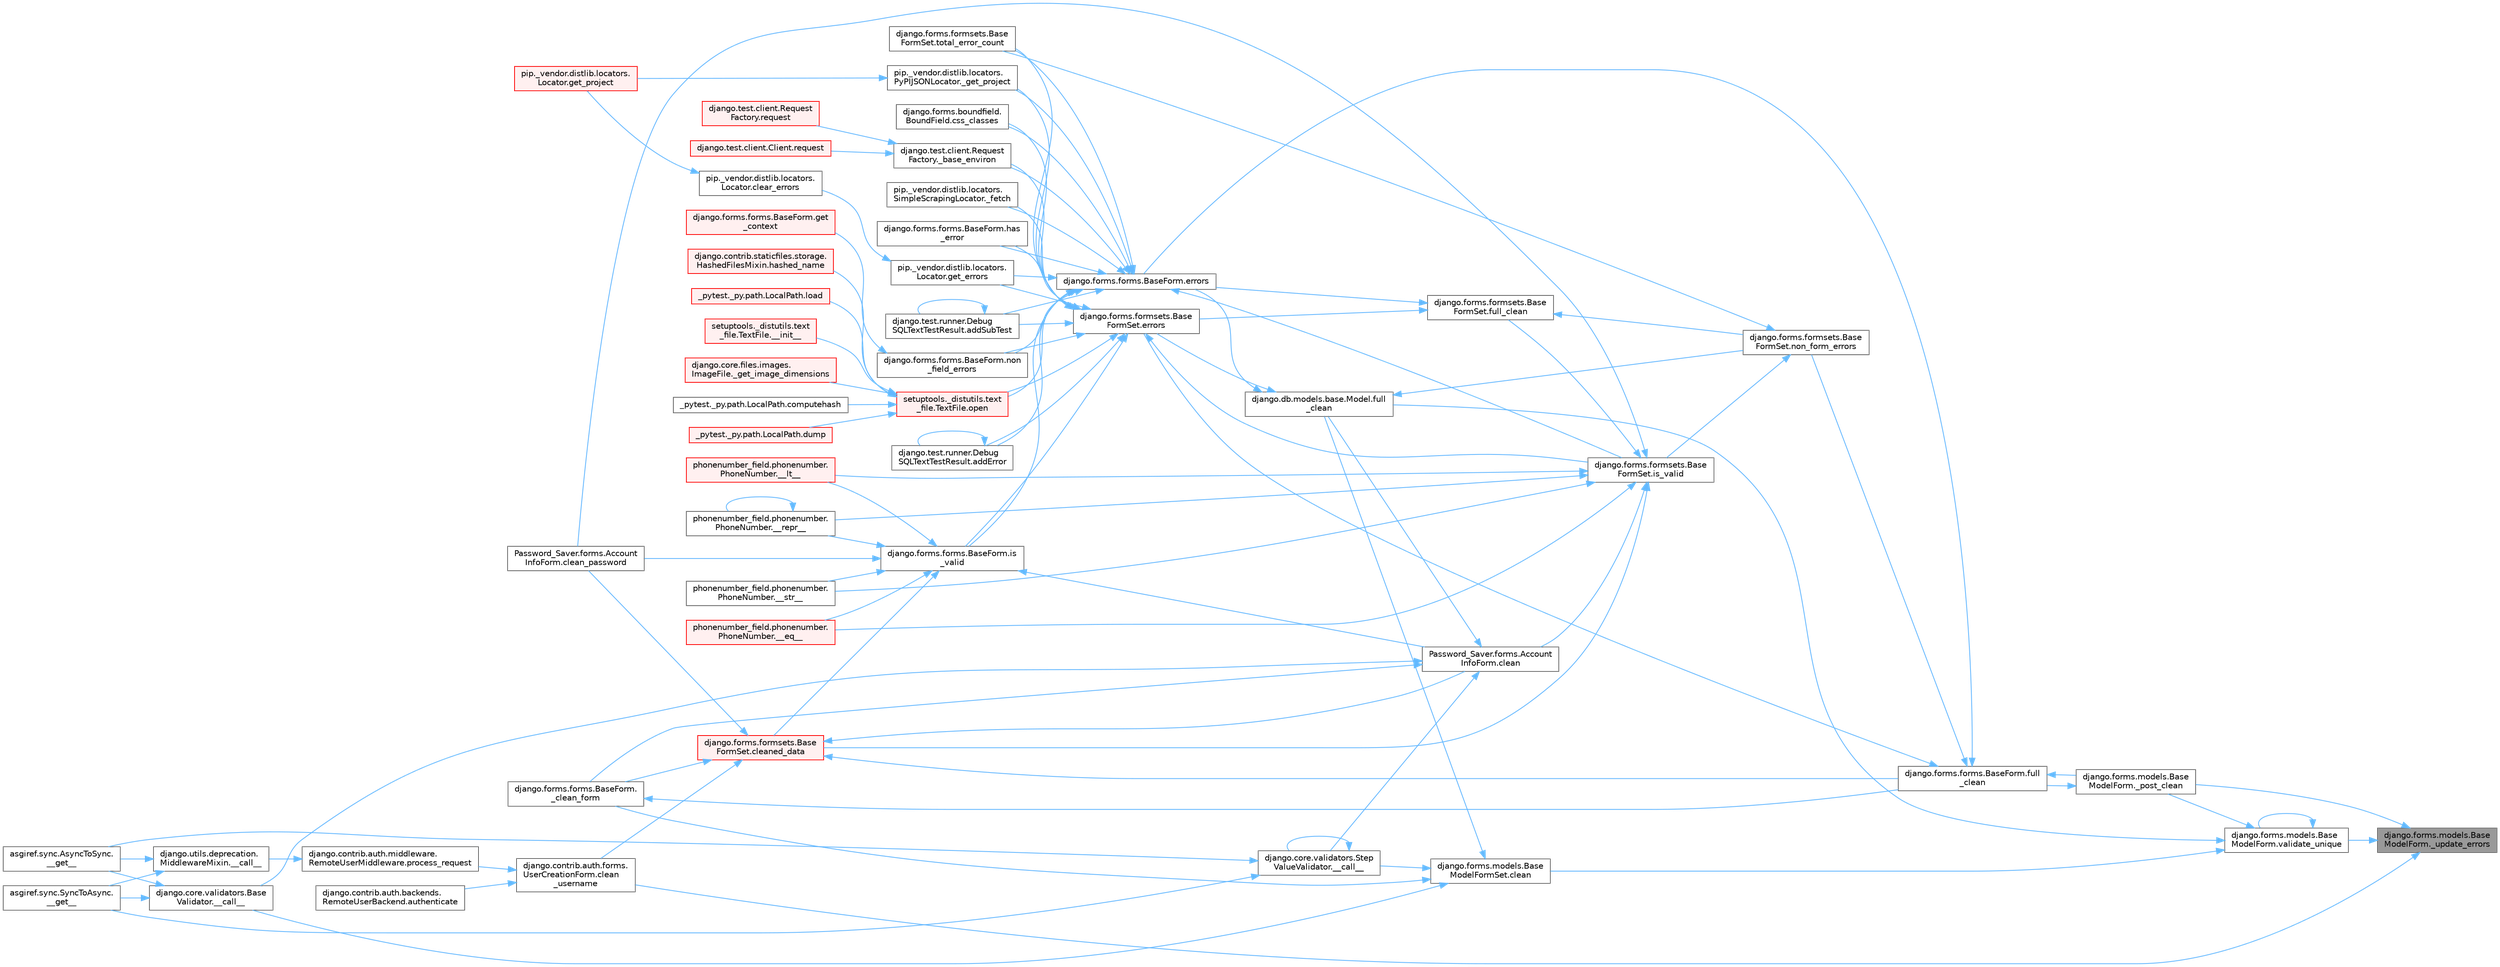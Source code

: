 digraph "django.forms.models.BaseModelForm._update_errors"
{
 // LATEX_PDF_SIZE
  bgcolor="transparent";
  edge [fontname=Helvetica,fontsize=10,labelfontname=Helvetica,labelfontsize=10];
  node [fontname=Helvetica,fontsize=10,shape=box,height=0.2,width=0.4];
  rankdir="RL";
  Node1 [id="Node000001",label="django.forms.models.Base\lModelForm._update_errors",height=0.2,width=0.4,color="gray40", fillcolor="grey60", style="filled", fontcolor="black",tooltip=" "];
  Node1 -> Node2 [id="edge1_Node000001_Node000002",dir="back",color="steelblue1",style="solid",tooltip=" "];
  Node2 [id="Node000002",label="django.forms.models.Base\lModelForm._post_clean",height=0.2,width=0.4,color="grey40", fillcolor="white", style="filled",URL="$classdjango_1_1forms_1_1models_1_1_base_model_form.html#a83e1c0ea3ba97f3a496d07955d1bf124",tooltip=" "];
  Node2 -> Node3 [id="edge2_Node000002_Node000003",dir="back",color="steelblue1",style="solid",tooltip=" "];
  Node3 [id="Node000003",label="django.forms.forms.BaseForm.full\l_clean",height=0.2,width=0.4,color="grey40", fillcolor="white", style="filled",URL="$classdjango_1_1forms_1_1forms_1_1_base_form.html#a396d2448f658dc84a0f0b473ffaae918",tooltip=" "];
  Node3 -> Node2 [id="edge3_Node000003_Node000002",dir="back",color="steelblue1",style="solid",tooltip=" "];
  Node3 -> Node4 [id="edge4_Node000003_Node000004",dir="back",color="steelblue1",style="solid",tooltip=" "];
  Node4 [id="Node000004",label="django.forms.forms.BaseForm.errors",height=0.2,width=0.4,color="grey40", fillcolor="white", style="filled",URL="$classdjango_1_1forms_1_1forms_1_1_base_form.html#aca47cb75eb6c321d1c429b33eca94d49",tooltip=" "];
  Node4 -> Node5 [id="edge5_Node000004_Node000005",dir="back",color="steelblue1",style="solid",tooltip=" "];
  Node5 [id="Node000005",label="django.test.client.Request\lFactory._base_environ",height=0.2,width=0.4,color="grey40", fillcolor="white", style="filled",URL="$classdjango_1_1test_1_1client_1_1_request_factory.html#ab650654b992f4e9fc9e30bd0442973c1",tooltip=" "];
  Node5 -> Node6 [id="edge6_Node000005_Node000006",dir="back",color="steelblue1",style="solid",tooltip=" "];
  Node6 [id="Node000006",label="django.test.client.Client.request",height=0.2,width=0.4,color="red", fillcolor="#FFF0F0", style="filled",URL="$classdjango_1_1test_1_1client_1_1_client.html#a2f51c5251142ab6503937051936e33fa",tooltip=" "];
  Node5 -> Node3178 [id="edge7_Node000005_Node003178",dir="back",color="steelblue1",style="solid",tooltip=" "];
  Node3178 [id="Node003178",label="django.test.client.Request\lFactory.request",height=0.2,width=0.4,color="red", fillcolor="#FFF0F0", style="filled",URL="$classdjango_1_1test_1_1client_1_1_request_factory.html#adae411ab0df6839c5364b647e4dc63ad",tooltip=" "];
  Node4 -> Node595 [id="edge8_Node000004_Node000595",dir="back",color="steelblue1",style="solid",tooltip=" "];
  Node595 [id="Node000595",label="pip._vendor.distlib.locators.\lSimpleScrapingLocator._fetch",height=0.2,width=0.4,color="grey40", fillcolor="white", style="filled",URL="$classpip_1_1__vendor_1_1distlib_1_1locators_1_1_simple_scraping_locator.html#a72156eb8243de03d8881db3caaa60b8c",tooltip=" "];
  Node4 -> Node596 [id="edge9_Node000004_Node000596",dir="back",color="steelblue1",style="solid",tooltip=" "];
  Node596 [id="Node000596",label="pip._vendor.distlib.locators.\lPyPIJSONLocator._get_project",height=0.2,width=0.4,color="grey40", fillcolor="white", style="filled",URL="$classpip_1_1__vendor_1_1distlib_1_1locators_1_1_py_p_i_j_s_o_n_locator.html#ab5b95d18130e47c0bedca04d7b010bf6",tooltip=" "];
  Node596 -> Node597 [id="edge10_Node000596_Node000597",dir="back",color="steelblue1",style="solid",tooltip=" "];
  Node597 [id="Node000597",label="pip._vendor.distlib.locators.\lLocator.get_project",height=0.2,width=0.4,color="red", fillcolor="#FFF0F0", style="filled",URL="$classpip_1_1__vendor_1_1distlib_1_1locators_1_1_locator.html#a14b49f16a55d384842037850d5224ce8",tooltip=" "];
  Node4 -> Node1788 [id="edge11_Node000004_Node001788",dir="back",color="steelblue1",style="solid",tooltip=" "];
  Node1788 [id="Node001788",label="django.test.runner.Debug\lSQLTextTestResult.addError",height=0.2,width=0.4,color="grey40", fillcolor="white", style="filled",URL="$classdjango_1_1test_1_1runner_1_1_debug_s_q_l_text_test_result.html#a398c116f3b7d25563a21e81178271a8a",tooltip=" "];
  Node1788 -> Node1788 [id="edge12_Node001788_Node001788",dir="back",color="steelblue1",style="solid",tooltip=" "];
  Node4 -> Node1789 [id="edge13_Node000004_Node001789",dir="back",color="steelblue1",style="solid",tooltip=" "];
  Node1789 [id="Node001789",label="django.test.runner.Debug\lSQLTextTestResult.addSubTest",height=0.2,width=0.4,color="grey40", fillcolor="white", style="filled",URL="$classdjango_1_1test_1_1runner_1_1_debug_s_q_l_text_test_result.html#a65bae0538566d8bc532c972340744b1e",tooltip=" "];
  Node1789 -> Node1789 [id="edge14_Node001789_Node001789",dir="back",color="steelblue1",style="solid",tooltip=" "];
  Node4 -> Node1790 [id="edge15_Node000004_Node001790",dir="back",color="steelblue1",style="solid",tooltip=" "];
  Node1790 [id="Node001790",label="django.forms.boundfield.\lBoundField.css_classes",height=0.2,width=0.4,color="grey40", fillcolor="white", style="filled",URL="$classdjango_1_1forms_1_1boundfield_1_1_bound_field.html#a19d289ef3598c412a0fee978458875bc",tooltip=" "];
  Node4 -> Node1791 [id="edge16_Node000004_Node001791",dir="back",color="steelblue1",style="solid",tooltip=" "];
  Node1791 [id="Node001791",label="pip._vendor.distlib.locators.\lLocator.get_errors",height=0.2,width=0.4,color="grey40", fillcolor="white", style="filled",URL="$classpip_1_1__vendor_1_1distlib_1_1locators_1_1_locator.html#abc5864a47e4cb8c481f44eb1a72f565c",tooltip=" "];
  Node1791 -> Node1792 [id="edge17_Node001791_Node001792",dir="back",color="steelblue1",style="solid",tooltip=" "];
  Node1792 [id="Node001792",label="pip._vendor.distlib.locators.\lLocator.clear_errors",height=0.2,width=0.4,color="grey40", fillcolor="white", style="filled",URL="$classpip_1_1__vendor_1_1distlib_1_1locators_1_1_locator.html#a2a2f7530c5f7c9c5d41d7d8e32852b66",tooltip=" "];
  Node1792 -> Node597 [id="edge18_Node001792_Node000597",dir="back",color="steelblue1",style="solid",tooltip=" "];
  Node4 -> Node1793 [id="edge19_Node000004_Node001793",dir="back",color="steelblue1",style="solid",tooltip=" "];
  Node1793 [id="Node001793",label="django.forms.forms.BaseForm.has\l_error",height=0.2,width=0.4,color="grey40", fillcolor="white", style="filled",URL="$classdjango_1_1forms_1_1forms_1_1_base_form.html#af67d8e47182c8c92ad4cac6441bfeb80",tooltip=" "];
  Node4 -> Node1794 [id="edge20_Node000004_Node001794",dir="back",color="steelblue1",style="solid",tooltip=" "];
  Node1794 [id="Node001794",label="django.forms.forms.BaseForm.is\l_valid",height=0.2,width=0.4,color="grey40", fillcolor="white", style="filled",URL="$classdjango_1_1forms_1_1forms_1_1_base_form.html#a8be15c9eaccca682a18c7d3f13802cc4",tooltip=" "];
  Node1794 -> Node684 [id="edge21_Node001794_Node000684",dir="back",color="steelblue1",style="solid",tooltip=" "];
  Node684 [id="Node000684",label="phonenumber_field.phonenumber.\lPhoneNumber.__eq__",height=0.2,width=0.4,color="red", fillcolor="#FFF0F0", style="filled",URL="$classphonenumber__field_1_1phonenumber_1_1_phone_number.html#a999c32cd1bfa2dd5c7df70781b09c68b",tooltip=" "];
  Node1794 -> Node685 [id="edge22_Node001794_Node000685",dir="back",color="steelblue1",style="solid",tooltip=" "];
  Node685 [id="Node000685",label="phonenumber_field.phonenumber.\lPhoneNumber.__lt__",height=0.2,width=0.4,color="red", fillcolor="#FFF0F0", style="filled",URL="$classphonenumber__field_1_1phonenumber_1_1_phone_number.html#ab94d02fbeda1355644c6c1b3d6f3d9ba",tooltip=" "];
  Node1794 -> Node686 [id="edge23_Node001794_Node000686",dir="back",color="steelblue1",style="solid",tooltip=" "];
  Node686 [id="Node000686",label="phonenumber_field.phonenumber.\lPhoneNumber.__repr__",height=0.2,width=0.4,color="grey40", fillcolor="white", style="filled",URL="$classphonenumber__field_1_1phonenumber_1_1_phone_number.html#a5420c965a5ecfad87cb6bce245cd91a5",tooltip=" "];
  Node686 -> Node686 [id="edge24_Node000686_Node000686",dir="back",color="steelblue1",style="solid",tooltip=" "];
  Node1794 -> Node687 [id="edge25_Node001794_Node000687",dir="back",color="steelblue1",style="solid",tooltip=" "];
  Node687 [id="Node000687",label="phonenumber_field.phonenumber.\lPhoneNumber.__str__",height=0.2,width=0.4,color="grey40", fillcolor="white", style="filled",URL="$classphonenumber__field_1_1phonenumber_1_1_phone_number.html#a773f55fba29310ea2218e4bbca83ba6d",tooltip=" "];
  Node1794 -> Node655 [id="edge26_Node001794_Node000655",dir="back",color="steelblue1",style="solid",tooltip=" "];
  Node655 [id="Node000655",label="Password_Saver.forms.Account\lInfoForm.clean",height=0.2,width=0.4,color="grey40", fillcolor="white", style="filled",URL="$class_password___saver_1_1forms_1_1_account_info_form.html#a89126d6030ebafc64c8aeeb352113c54",tooltip=" "];
  Node655 -> Node590 [id="edge27_Node000655_Node000590",dir="back",color="steelblue1",style="solid",tooltip=" "];
  Node590 [id="Node000590",label="django.core.validators.Base\lValidator.__call__",height=0.2,width=0.4,color="grey40", fillcolor="white", style="filled",URL="$classdjango_1_1core_1_1validators_1_1_base_validator.html#ac718256582df714e061c6b927e045d12",tooltip=" "];
  Node590 -> Node125 [id="edge28_Node000590_Node000125",dir="back",color="steelblue1",style="solid",tooltip=" "];
  Node125 [id="Node000125",label="asgiref.sync.AsyncToSync.\l__get__",height=0.2,width=0.4,color="grey40", fillcolor="white", style="filled",URL="$classasgiref_1_1sync_1_1_async_to_sync.html#a23e9ef7a73da98dad9e3f4e65846969b",tooltip=" "];
  Node590 -> Node126 [id="edge29_Node000590_Node000126",dir="back",color="steelblue1",style="solid",tooltip=" "];
  Node126 [id="Node000126",label="asgiref.sync.SyncToAsync.\l__get__",height=0.2,width=0.4,color="grey40", fillcolor="white", style="filled",URL="$classasgiref_1_1sync_1_1_sync_to_async.html#aebdfbe3f01079a529fd2f39810597381",tooltip=" "];
  Node655 -> Node591 [id="edge30_Node000655_Node000591",dir="back",color="steelblue1",style="solid",tooltip=" "];
  Node591 [id="Node000591",label="django.core.validators.Step\lValueValidator.__call__",height=0.2,width=0.4,color="grey40", fillcolor="white", style="filled",URL="$classdjango_1_1core_1_1validators_1_1_step_value_validator.html#aebdbf74fe74c5b999350df9c1852714c",tooltip=" "];
  Node591 -> Node591 [id="edge31_Node000591_Node000591",dir="back",color="steelblue1",style="solid",tooltip=" "];
  Node591 -> Node125 [id="edge32_Node000591_Node000125",dir="back",color="steelblue1",style="solid",tooltip=" "];
  Node591 -> Node126 [id="edge33_Node000591_Node000126",dir="back",color="steelblue1",style="solid",tooltip=" "];
  Node655 -> Node592 [id="edge34_Node000655_Node000592",dir="back",color="steelblue1",style="solid",tooltip=" "];
  Node592 [id="Node000592",label="django.forms.forms.BaseForm.\l_clean_form",height=0.2,width=0.4,color="grey40", fillcolor="white", style="filled",URL="$classdjango_1_1forms_1_1forms_1_1_base_form.html#ae5eed108001c1a75985b75174fe23f1f",tooltip=" "];
  Node592 -> Node3 [id="edge35_Node000592_Node000003",dir="back",color="steelblue1",style="solid",tooltip=" "];
  Node655 -> Node593 [id="edge36_Node000655_Node000593",dir="back",color="steelblue1",style="solid",tooltip=" "];
  Node593 [id="Node000593",label="django.db.models.base.Model.full\l_clean",height=0.2,width=0.4,color="grey40", fillcolor="white", style="filled",URL="$classdjango_1_1db_1_1models_1_1base_1_1_model.html#a2e68bd042bd3e52b086f8838eeaa416f",tooltip=" "];
  Node593 -> Node4 [id="edge37_Node000593_Node000004",dir="back",color="steelblue1",style="solid",tooltip=" "];
  Node593 -> Node594 [id="edge38_Node000593_Node000594",dir="back",color="steelblue1",style="solid",tooltip=" "];
  Node594 [id="Node000594",label="django.forms.formsets.Base\lFormSet.errors",height=0.2,width=0.4,color="grey40", fillcolor="white", style="filled",URL="$classdjango_1_1forms_1_1formsets_1_1_base_form_set.html#a9e249e2240c3ae2775249e3d3da42020",tooltip=" "];
  Node594 -> Node5 [id="edge39_Node000594_Node000005",dir="back",color="steelblue1",style="solid",tooltip=" "];
  Node594 -> Node595 [id="edge40_Node000594_Node000595",dir="back",color="steelblue1",style="solid",tooltip=" "];
  Node594 -> Node596 [id="edge41_Node000594_Node000596",dir="back",color="steelblue1",style="solid",tooltip=" "];
  Node594 -> Node1788 [id="edge42_Node000594_Node001788",dir="back",color="steelblue1",style="solid",tooltip=" "];
  Node594 -> Node1789 [id="edge43_Node000594_Node001789",dir="back",color="steelblue1",style="solid",tooltip=" "];
  Node594 -> Node1790 [id="edge44_Node000594_Node001790",dir="back",color="steelblue1",style="solid",tooltip=" "];
  Node594 -> Node1791 [id="edge45_Node000594_Node001791",dir="back",color="steelblue1",style="solid",tooltip=" "];
  Node594 -> Node1793 [id="edge46_Node000594_Node001793",dir="back",color="steelblue1",style="solid",tooltip=" "];
  Node594 -> Node1794 [id="edge47_Node000594_Node001794",dir="back",color="steelblue1",style="solid",tooltip=" "];
  Node594 -> Node683 [id="edge48_Node000594_Node000683",dir="back",color="steelblue1",style="solid",tooltip=" "];
  Node683 [id="Node000683",label="django.forms.formsets.Base\lFormSet.is_valid",height=0.2,width=0.4,color="grey40", fillcolor="white", style="filled",URL="$classdjango_1_1forms_1_1formsets_1_1_base_form_set.html#a713477cfb7c01e723400df62b49c250c",tooltip=" "];
  Node683 -> Node684 [id="edge49_Node000683_Node000684",dir="back",color="steelblue1",style="solid",tooltip=" "];
  Node683 -> Node685 [id="edge50_Node000683_Node000685",dir="back",color="steelblue1",style="solid",tooltip=" "];
  Node683 -> Node686 [id="edge51_Node000683_Node000686",dir="back",color="steelblue1",style="solid",tooltip=" "];
  Node683 -> Node687 [id="edge52_Node000683_Node000687",dir="back",color="steelblue1",style="solid",tooltip=" "];
  Node683 -> Node655 [id="edge53_Node000683_Node000655",dir="back",color="steelblue1",style="solid",tooltip=" "];
  Node683 -> Node658 [id="edge54_Node000683_Node000658",dir="back",color="steelblue1",style="solid",tooltip=" "];
  Node658 [id="Node000658",label="Password_Saver.forms.Account\lInfoForm.clean_password",height=0.2,width=0.4,color="grey40", fillcolor="white", style="filled",URL="$class_password___saver_1_1forms_1_1_account_info_form.html#a6397d8e90a910bed34ed0ebcf5f74a4e",tooltip=" "];
  Node683 -> Node648 [id="edge55_Node000683_Node000648",dir="back",color="steelblue1",style="solid",tooltip=" "];
  Node648 [id="Node000648",label="django.forms.formsets.Base\lFormSet.cleaned_data",height=0.2,width=0.4,color="red", fillcolor="#FFF0F0", style="filled",URL="$classdjango_1_1forms_1_1formsets_1_1_base_form_set.html#ae51d85dd3faa160668adba372c4e87f7",tooltip=" "];
  Node648 -> Node592 [id="edge56_Node000648_Node000592",dir="back",color="steelblue1",style="solid",tooltip=" "];
  Node648 -> Node655 [id="edge57_Node000648_Node000655",dir="back",color="steelblue1",style="solid",tooltip=" "];
  Node648 -> Node658 [id="edge58_Node000648_Node000658",dir="back",color="steelblue1",style="solid",tooltip=" "];
  Node648 -> Node662 [id="edge59_Node000648_Node000662",dir="back",color="steelblue1",style="solid",tooltip=" "];
  Node662 [id="Node000662",label="django.contrib.auth.forms.\lUserCreationForm.clean\l_username",height=0.2,width=0.4,color="grey40", fillcolor="white", style="filled",URL="$classdjango_1_1contrib_1_1auth_1_1forms_1_1_user_creation_form.html#ab825a1782c52e0106904118ba584f68d",tooltip=" "];
  Node662 -> Node663 [id="edge60_Node000662_Node000663",dir="back",color="steelblue1",style="solid",tooltip=" "];
  Node663 [id="Node000663",label="django.contrib.auth.backends.\lRemoteUserBackend.authenticate",height=0.2,width=0.4,color="grey40", fillcolor="white", style="filled",URL="$classdjango_1_1contrib_1_1auth_1_1backends_1_1_remote_user_backend.html#a6507b5b6c5ab37b787d8fada3d232c73",tooltip=" "];
  Node662 -> Node664 [id="edge61_Node000662_Node000664",dir="back",color="steelblue1",style="solid",tooltip=" "];
  Node664 [id="Node000664",label="django.contrib.auth.middleware.\lRemoteUserMiddleware.process_request",height=0.2,width=0.4,color="grey40", fillcolor="white", style="filled",URL="$classdjango_1_1contrib_1_1auth_1_1middleware_1_1_remote_user_middleware.html#ad7385b4b09ccd4c4408262d30889eb14",tooltip=" "];
  Node664 -> Node665 [id="edge62_Node000664_Node000665",dir="back",color="steelblue1",style="solid",tooltip=" "];
  Node665 [id="Node000665",label="django.utils.deprecation.\lMiddlewareMixin.__call__",height=0.2,width=0.4,color="grey40", fillcolor="white", style="filled",URL="$classdjango_1_1utils_1_1deprecation_1_1_middleware_mixin.html#a7d9fe62fd0c073a7c43189eede078db5",tooltip=" "];
  Node665 -> Node125 [id="edge63_Node000665_Node000125",dir="back",color="steelblue1",style="solid",tooltip=" "];
  Node665 -> Node126 [id="edge64_Node000665_Node000126",dir="back",color="steelblue1",style="solid",tooltip=" "];
  Node648 -> Node3 [id="edge65_Node000648_Node000003",dir="back",color="steelblue1",style="solid",tooltip=" "];
  Node683 -> Node681 [id="edge66_Node000683_Node000681",dir="back",color="steelblue1",style="solid",tooltip=" "];
  Node681 [id="Node000681",label="django.forms.formsets.Base\lFormSet.full_clean",height=0.2,width=0.4,color="grey40", fillcolor="white", style="filled",URL="$classdjango_1_1forms_1_1formsets_1_1_base_form_set.html#aa475bdb58853c14bfcd93bd7b494e3b1",tooltip=" "];
  Node681 -> Node4 [id="edge67_Node000681_Node000004",dir="back",color="steelblue1",style="solid",tooltip=" "];
  Node681 -> Node594 [id="edge68_Node000681_Node000594",dir="back",color="steelblue1",style="solid",tooltip=" "];
  Node681 -> Node682 [id="edge69_Node000681_Node000682",dir="back",color="steelblue1",style="solid",tooltip=" "];
  Node682 [id="Node000682",label="django.forms.formsets.Base\lFormSet.non_form_errors",height=0.2,width=0.4,color="grey40", fillcolor="white", style="filled",URL="$classdjango_1_1forms_1_1formsets_1_1_base_form_set.html#a8b499fb5fdd72c59134bf40aeac2de3c",tooltip=" "];
  Node682 -> Node683 [id="edge70_Node000682_Node000683",dir="back",color="steelblue1",style="solid",tooltip=" "];
  Node682 -> Node688 [id="edge71_Node000682_Node000688",dir="back",color="steelblue1",style="solid",tooltip=" "];
  Node688 [id="Node000688",label="django.forms.formsets.Base\lFormSet.total_error_count",height=0.2,width=0.4,color="grey40", fillcolor="white", style="filled",URL="$classdjango_1_1forms_1_1formsets_1_1_base_form_set.html#a3e9cbe55cc991b30b14546a857abb212",tooltip=" "];
  Node594 -> Node1795 [id="edge72_Node000594_Node001795",dir="back",color="steelblue1",style="solid",tooltip=" "];
  Node1795 [id="Node001795",label="django.forms.forms.BaseForm.non\l_field_errors",height=0.2,width=0.4,color="grey40", fillcolor="white", style="filled",URL="$classdjango_1_1forms_1_1forms_1_1_base_form.html#a713be7c8d25008cf58c90916cb682447",tooltip=" "];
  Node1795 -> Node1796 [id="edge73_Node001795_Node001796",dir="back",color="steelblue1",style="solid",tooltip=" "];
  Node1796 [id="Node001796",label="django.forms.forms.BaseForm.get\l_context",height=0.2,width=0.4,color="red", fillcolor="#FFF0F0", style="filled",URL="$classdjango_1_1forms_1_1forms_1_1_base_form.html#a7aceedfdbb15133ac8342eac420e8dcb",tooltip=" "];
  Node594 -> Node1799 [id="edge74_Node000594_Node001799",dir="back",color="steelblue1",style="solid",tooltip=" "];
  Node1799 [id="Node001799",label="setuptools._distutils.text\l_file.TextFile.open",height=0.2,width=0.4,color="red", fillcolor="#FFF0F0", style="filled",URL="$classsetuptools_1_1__distutils_1_1text__file_1_1_text_file.html#ab568abcef363b1b422cddfead42e68b2",tooltip=" "];
  Node1799 -> Node15 [id="edge75_Node001799_Node000015",dir="back",color="steelblue1",style="solid",tooltip=" "];
  Node15 [id="Node000015",label="setuptools._distutils.text\l_file.TextFile.__init__",height=0.2,width=0.4,color="red", fillcolor="#FFF0F0", style="filled",URL="$classsetuptools_1_1__distutils_1_1text__file_1_1_text_file.html#aeb26f34e394b4e658295391382cc8813",tooltip=" "];
  Node1799 -> Node47 [id="edge76_Node001799_Node000047",dir="back",color="steelblue1",style="solid",tooltip=" "];
  Node47 [id="Node000047",label="django.core.files.images.\lImageFile._get_image_dimensions",height=0.2,width=0.4,color="red", fillcolor="#FFF0F0", style="filled",URL="$classdjango_1_1core_1_1files_1_1images_1_1_image_file.html#a2832e2235f63c851f4652a4ea59ec924",tooltip=" "];
  Node1799 -> Node815 [id="edge77_Node001799_Node000815",dir="back",color="steelblue1",style="solid",tooltip=" "];
  Node815 [id="Node000815",label="_pytest._py.path.LocalPath.computehash",height=0.2,width=0.4,color="grey40", fillcolor="white", style="filled",URL="$class__pytest_1_1__py_1_1path_1_1_local_path.html#aa82d067bed26e6655d315d858254160b",tooltip=" "];
  Node1799 -> Node816 [id="edge78_Node001799_Node000816",dir="back",color="steelblue1",style="solid",tooltip=" "];
  Node816 [id="Node000816",label="_pytest._py.path.LocalPath.dump",height=0.2,width=0.4,color="red", fillcolor="#FFF0F0", style="filled",URL="$class__pytest_1_1__py_1_1path_1_1_local_path.html#a2f45e7b54f2823ed6746a19107ae68b4",tooltip=" "];
  Node1799 -> Node565 [id="edge79_Node001799_Node000565",dir="back",color="steelblue1",style="solid",tooltip=" "];
  Node565 [id="Node000565",label="django.contrib.staticfiles.storage.\lHashedFilesMixin.hashed_name",height=0.2,width=0.4,color="red", fillcolor="#FFF0F0", style="filled",URL="$classdjango_1_1contrib_1_1staticfiles_1_1storage_1_1_hashed_files_mixin.html#aa30283e5d1a2177cf975b44ae95e45e4",tooltip=" "];
  Node1799 -> Node818 [id="edge80_Node001799_Node000818",dir="back",color="steelblue1",style="solid",tooltip=" "];
  Node818 [id="Node000818",label="_pytest._py.path.LocalPath.load",height=0.2,width=0.4,color="red", fillcolor="#FFF0F0", style="filled",URL="$class__pytest_1_1__py_1_1path_1_1_local_path.html#a284b118886fe9a033c146647826faf72",tooltip=" "];
  Node594 -> Node688 [id="edge81_Node000594_Node000688",dir="back",color="steelblue1",style="solid",tooltip=" "];
  Node593 -> Node682 [id="edge82_Node000593_Node000682",dir="back",color="steelblue1",style="solid",tooltip=" "];
  Node1794 -> Node658 [id="edge83_Node001794_Node000658",dir="back",color="steelblue1",style="solid",tooltip=" "];
  Node1794 -> Node648 [id="edge84_Node001794_Node000648",dir="back",color="steelblue1",style="solid",tooltip=" "];
  Node4 -> Node683 [id="edge85_Node000004_Node000683",dir="back",color="steelblue1",style="solid",tooltip=" "];
  Node4 -> Node1795 [id="edge86_Node000004_Node001795",dir="back",color="steelblue1",style="solid",tooltip=" "];
  Node4 -> Node1799 [id="edge87_Node000004_Node001799",dir="back",color="steelblue1",style="solid",tooltip=" "];
  Node4 -> Node688 [id="edge88_Node000004_Node000688",dir="back",color="steelblue1",style="solid",tooltip=" "];
  Node3 -> Node594 [id="edge89_Node000003_Node000594",dir="back",color="steelblue1",style="solid",tooltip=" "];
  Node3 -> Node682 [id="edge90_Node000003_Node000682",dir="back",color="steelblue1",style="solid",tooltip=" "];
  Node1 -> Node662 [id="edge91_Node000001_Node000662",dir="back",color="steelblue1",style="solid",tooltip=" "];
  Node1 -> Node3179 [id="edge92_Node000001_Node003179",dir="back",color="steelblue1",style="solid",tooltip=" "];
  Node3179 [id="Node003179",label="django.forms.models.Base\lModelForm.validate_unique",height=0.2,width=0.4,color="grey40", fillcolor="white", style="filled",URL="$classdjango_1_1forms_1_1models_1_1_base_model_form.html#a491cf63eb339f9483d0c357885368ddd",tooltip=" "];
  Node3179 -> Node2 [id="edge93_Node003179_Node000002",dir="back",color="steelblue1",style="solid",tooltip=" "];
  Node3179 -> Node699 [id="edge94_Node003179_Node000699",dir="back",color="steelblue1",style="solid",tooltip=" "];
  Node699 [id="Node000699",label="django.forms.models.Base\lModelFormSet.clean",height=0.2,width=0.4,color="grey40", fillcolor="white", style="filled",URL="$classdjango_1_1forms_1_1models_1_1_base_model_form_set.html#ad5d65e17ad34585bb486c82fe71e53d4",tooltip=" "];
  Node699 -> Node590 [id="edge95_Node000699_Node000590",dir="back",color="steelblue1",style="solid",tooltip=" "];
  Node699 -> Node591 [id="edge96_Node000699_Node000591",dir="back",color="steelblue1",style="solid",tooltip=" "];
  Node699 -> Node592 [id="edge97_Node000699_Node000592",dir="back",color="steelblue1",style="solid",tooltip=" "];
  Node699 -> Node593 [id="edge98_Node000699_Node000593",dir="back",color="steelblue1",style="solid",tooltip=" "];
  Node3179 -> Node593 [id="edge99_Node003179_Node000593",dir="back",color="steelblue1",style="solid",tooltip=" "];
  Node3179 -> Node3179 [id="edge100_Node003179_Node003179",dir="back",color="steelblue1",style="solid",tooltip=" "];
}
